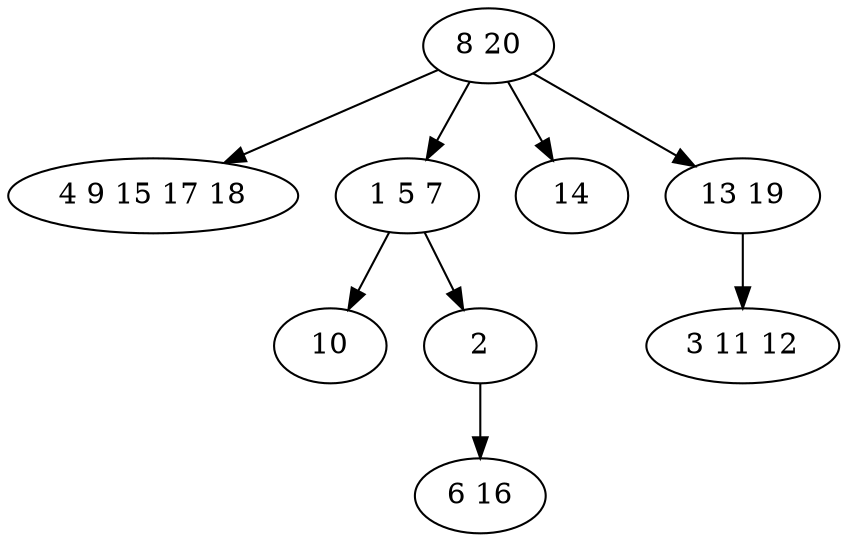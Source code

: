 digraph true_tree {
	"0" -> "1"
	"0" -> "2"
	"0" -> "3"
	"2" -> "4"
	"2" -> "5"
	"5" -> "6"
	"0" -> "7"
	"7" -> "8"
	"0" [label="8 20"];
	"1" [label="4 9 15 17 18"];
	"2" [label="1 5 7"];
	"3" [label="14"];
	"4" [label="10"];
	"5" [label="2"];
	"6" [label="6 16"];
	"7" [label="13 19"];
	"8" [label="3 11 12"];
}
